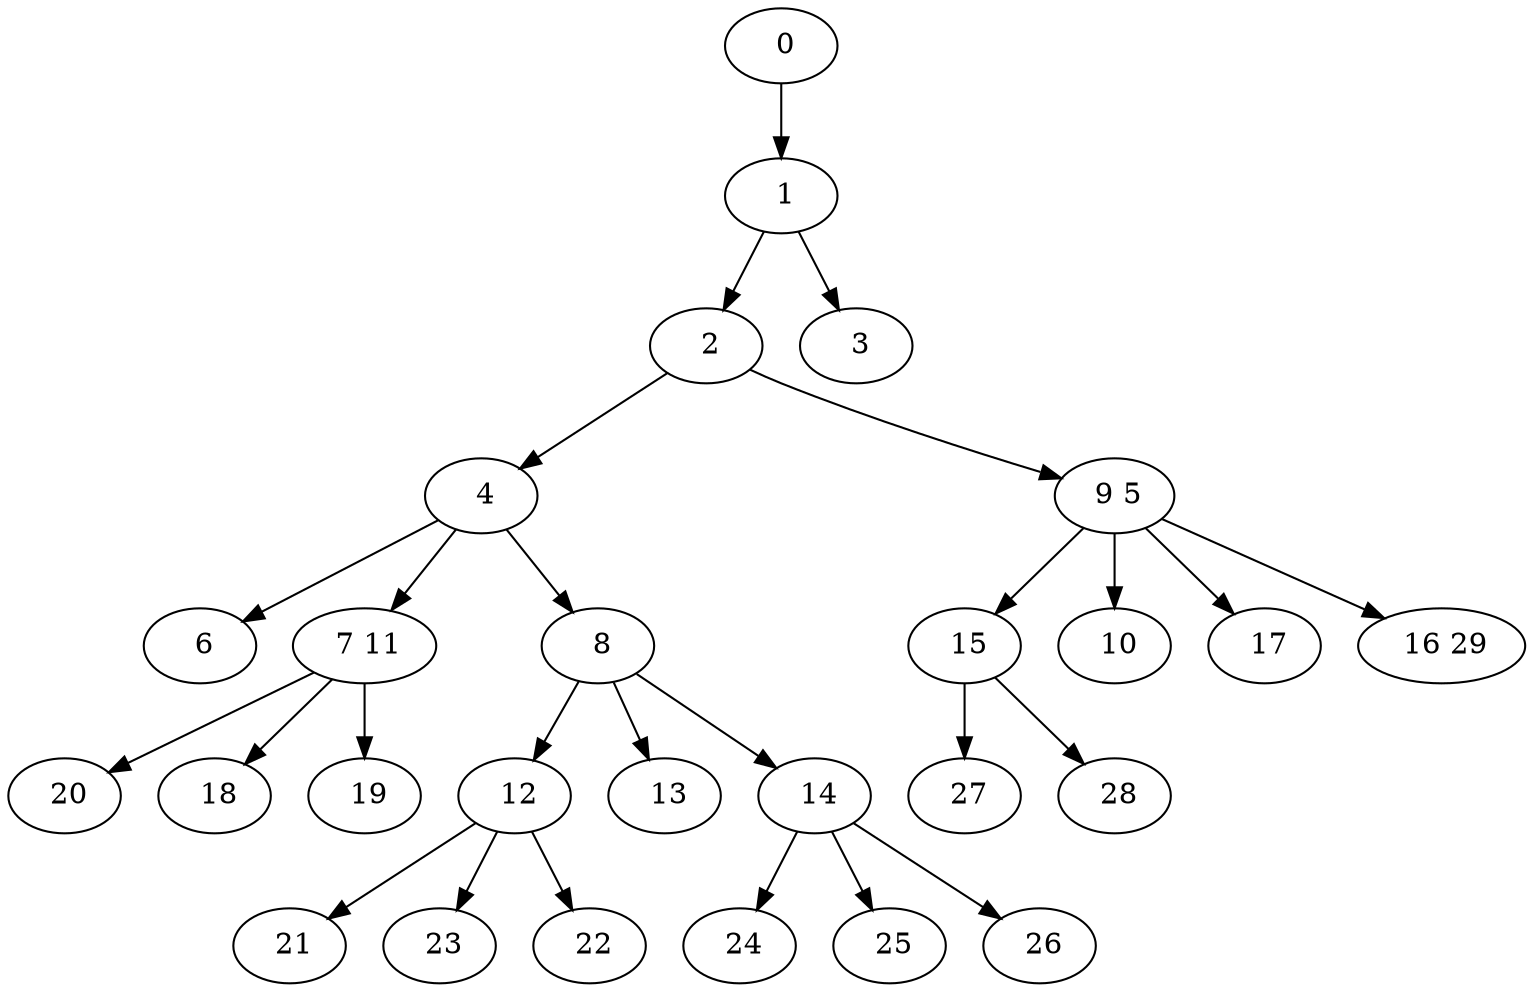 digraph mytree {
" 0" -> " 1";
" 1" -> " 2";
" 1" -> " 3";
" 2" -> " 4";
" 2" -> " 9 5";
" 3";
" 4" -> " 6";
" 4" -> " 7 11";
" 4" -> " 8";
" 9 5" -> " 15";
" 9 5" -> " 10";
" 9 5" -> " 17";
" 9 5" -> " 16 29";
" 6";
" 7 11" -> " 20";
" 7 11" -> " 18";
" 7 11" -> " 19";
" 8" -> " 12";
" 8" -> " 13";
" 8" -> " 14";
" 20";
" 12" -> " 21";
" 12" -> " 23";
" 12" -> " 22";
" 13";
" 14" -> " 24";
" 14" -> " 25";
" 14" -> " 26";
" 21";
" 23";
" 24";
" 25";
" 26";
" 15" -> " 27";
" 15" -> " 28";
" 27";
" 28";
" 18";
" 19";
" 10";
" 17";
" 16 29";
" 22";
}

